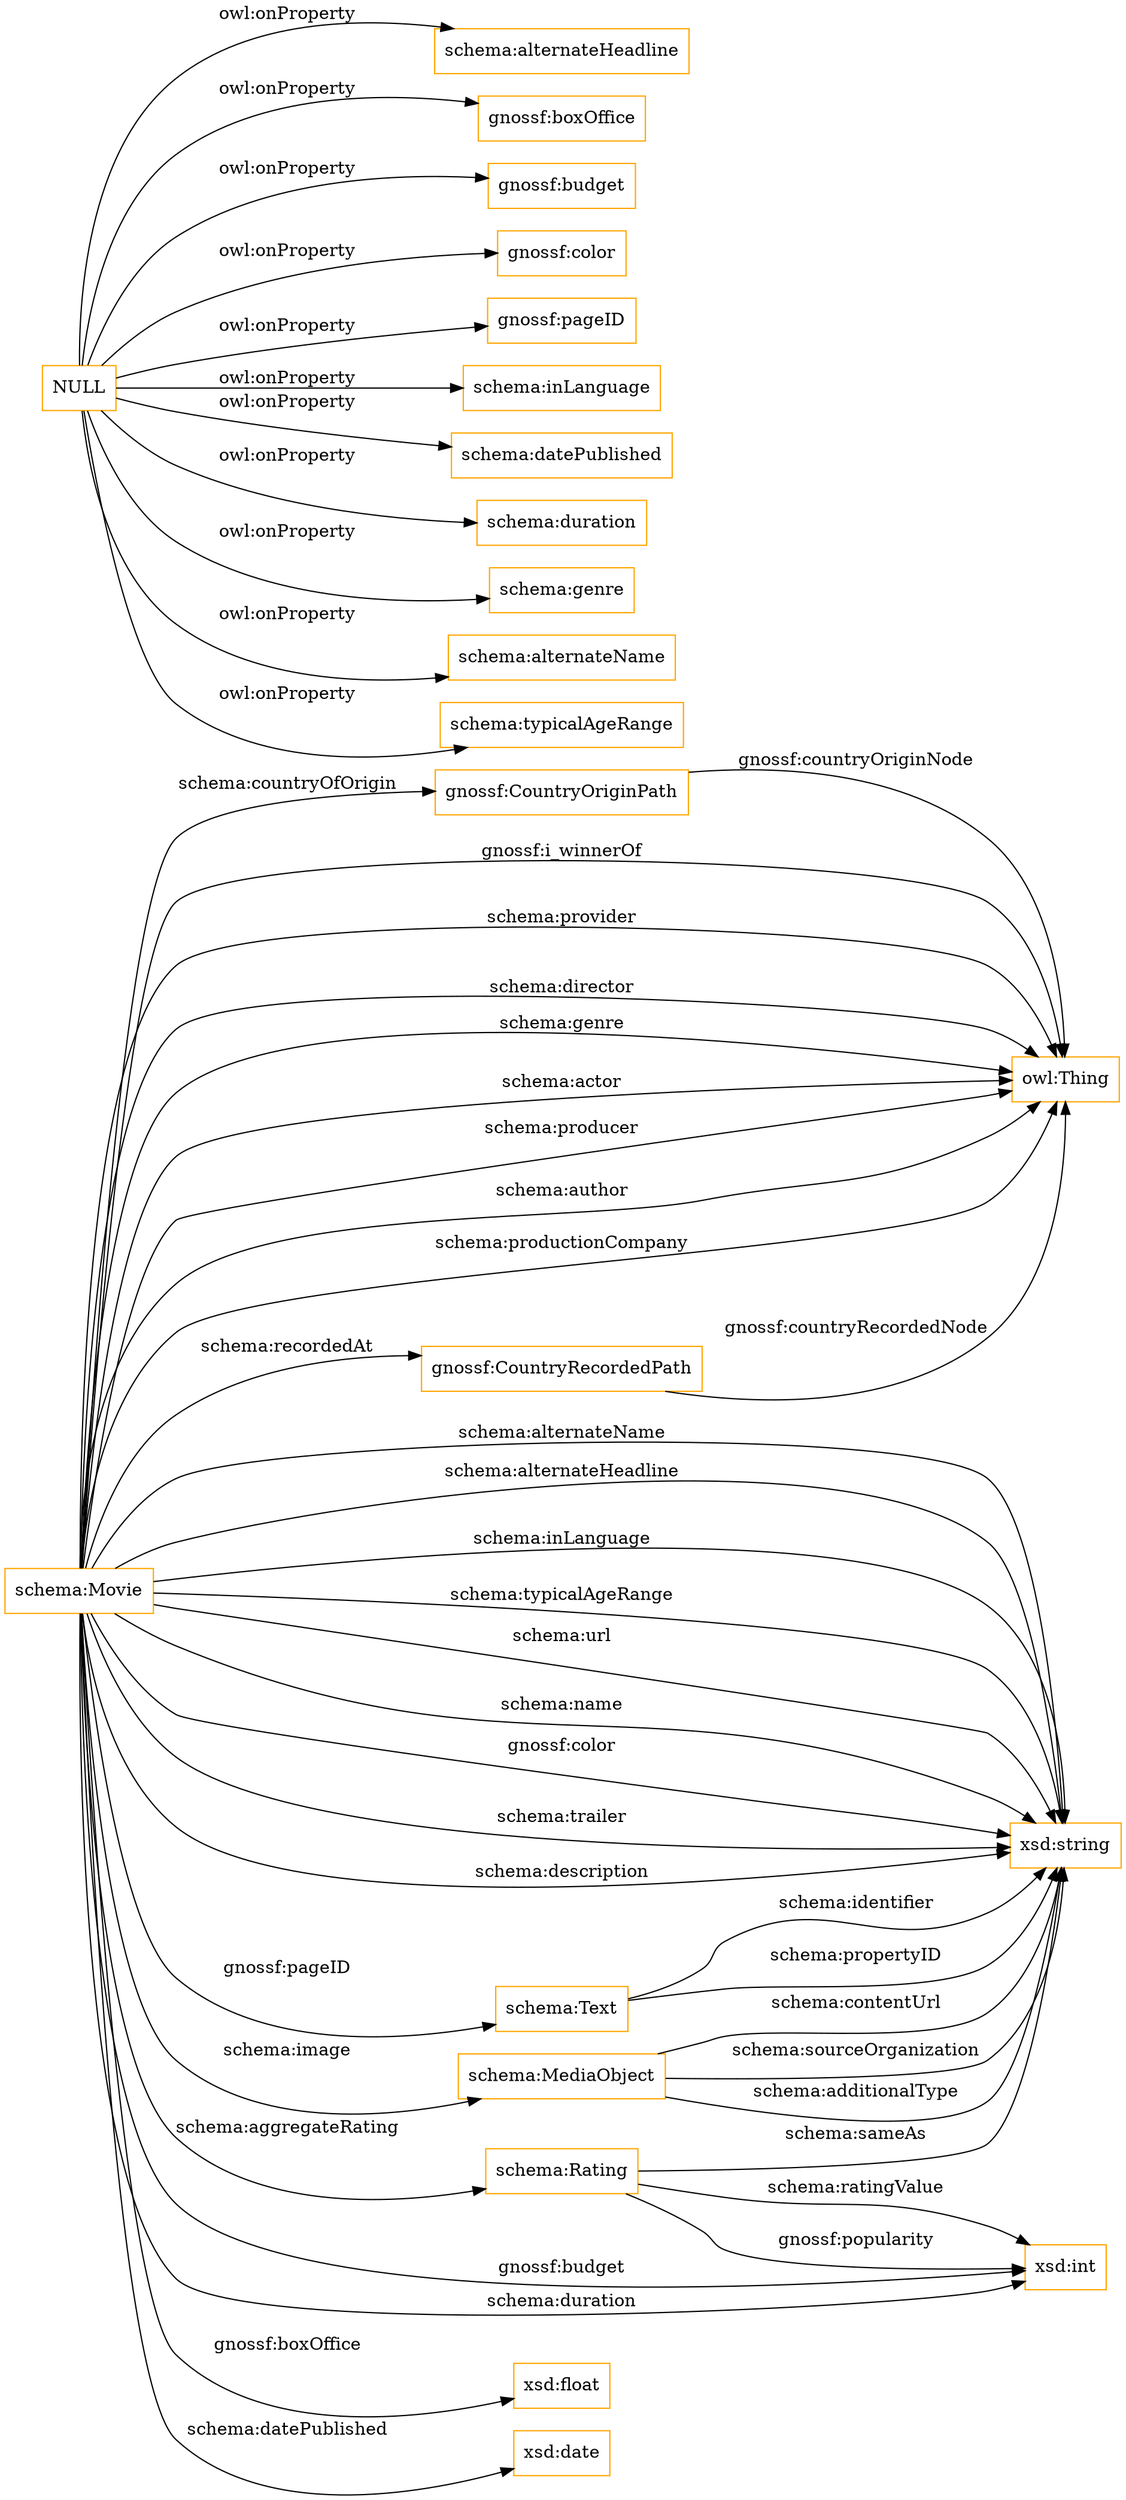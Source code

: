 digraph ar2dtool_diagram { 
rankdir=LR;
size="1501"
node [shape = rectangle, color="orange"]; "gnossf:CountryOriginPath" "schema:Movie" "schema:Text" "schema:Rating" "gnossf:CountryRecordedPath" "schema:MediaObject" ; /*classes style*/
	"NULL" -> "schema:alternateHeadline" [ label = "owl:onProperty" ];
	"NULL" -> "gnossf:boxOffice" [ label = "owl:onProperty" ];
	"NULL" -> "gnossf:budget" [ label = "owl:onProperty" ];
	"NULL" -> "gnossf:color" [ label = "owl:onProperty" ];
	"NULL" -> "gnossf:pageID" [ label = "owl:onProperty" ];
	"NULL" -> "schema:inLanguage" [ label = "owl:onProperty" ];
	"NULL" -> "schema:datePublished" [ label = "owl:onProperty" ];
	"NULL" -> "schema:duration" [ label = "owl:onProperty" ];
	"NULL" -> "schema:genre" [ label = "owl:onProperty" ];
	"NULL" -> "schema:alternateName" [ label = "owl:onProperty" ];
	"NULL" -> "schema:typicalAgeRange" [ label = "owl:onProperty" ];
	"schema:Movie" -> "schema:Rating" [ label = "schema:aggregateRating" ];
	"schema:Movie" -> "xsd:string" [ label = "schema:alternateName" ];
	"schema:Movie" -> "gnossf:CountryRecordedPath" [ label = "schema:recordedAt" ];
	"schema:Movie" -> "owl:Thing" [ label = "gnossf:i_winnerOf" ];
	"schema:Rating" -> "xsd:string" [ label = "schema:sameAs" ];
	"schema:Movie" -> "xsd:int" [ label = "gnossf:budget" ];
	"schema:Movie" -> "xsd:string" [ label = "schema:alternateHeadline" ];
	"schema:MediaObject" -> "xsd:string" [ label = "schema:contentUrl" ];
	"schema:Movie" -> "xsd:string" [ label = "schema:inLanguage" ];
	"schema:Movie" -> "xsd:string" [ label = "schema:typicalAgeRange" ];
	"schema:MediaObject" -> "xsd:string" [ label = "schema:sourceOrganization" ];
	"schema:Movie" -> "xsd:string" [ label = "schema:url" ];
	"schema:Text" -> "xsd:string" [ label = "schema:identifier" ];
	"schema:Movie" -> "xsd:string" [ label = "schema:name" ];
	"schema:Movie" -> "gnossf:CountryOriginPath" [ label = "schema:countryOfOrigin" ];
	"schema:Movie" -> "xsd:string" [ label = "gnossf:color" ];
	"schema:Movie" -> "xsd:int" [ label = "schema:duration" ];
	"schema:Movie" -> "schema:Text" [ label = "gnossf:pageID" ];
	"schema:Movie" -> "owl:Thing" [ label = "schema:provider" ];
	"gnossf:CountryOriginPath" -> "owl:Thing" [ label = "gnossf:countryOriginNode" ];
	"schema:MediaObject" -> "xsd:string" [ label = "schema:additionalType" ];
	"schema:Movie" -> "owl:Thing" [ label = "schema:director" ];
	"schema:Movie" -> "owl:Thing" [ label = "schema:genre" ];
	"schema:Movie" -> "owl:Thing" [ label = "schema:actor" ];
	"gnossf:CountryRecordedPath" -> "owl:Thing" [ label = "gnossf:countryRecordedNode" ];
	"schema:Movie" -> "xsd:float" [ label = "gnossf:boxOffice" ];
	"schema:Movie" -> "schema:MediaObject" [ label = "schema:image" ];
	"schema:Movie" -> "xsd:string" [ label = "schema:trailer" ];
	"schema:Movie" -> "owl:Thing" [ label = "schema:producer" ];
	"schema:Movie" -> "xsd:string" [ label = "schema:description" ];
	"schema:Movie" -> "owl:Thing" [ label = "schema:author" ];
	"schema:Text" -> "xsd:string" [ label = "schema:propertyID" ];
	"schema:Movie" -> "owl:Thing" [ label = "schema:productionCompany" ];
	"schema:Movie" -> "xsd:date" [ label = "schema:datePublished" ];
	"schema:Rating" -> "xsd:int" [ label = "schema:ratingValue" ];
	"schema:Rating" -> "xsd:int" [ label = "gnossf:popularity" ];

}
